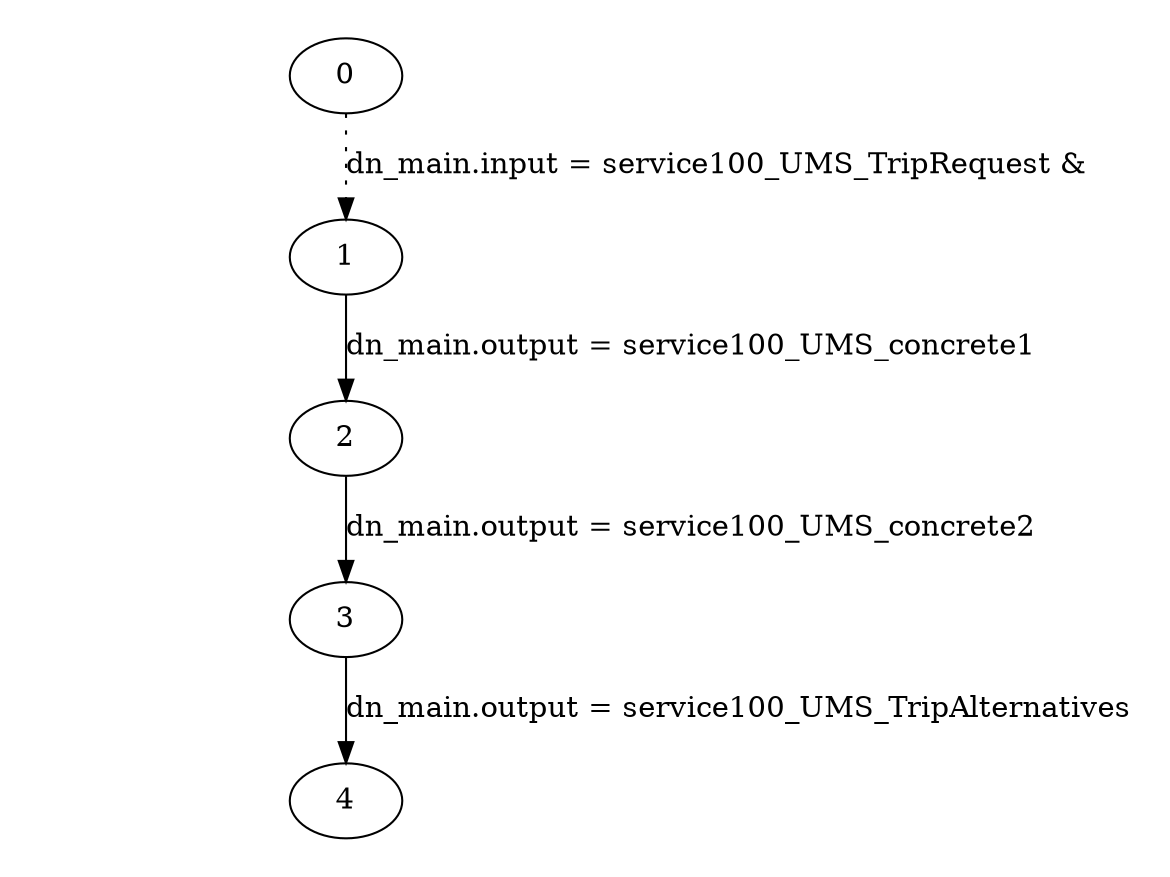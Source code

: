 digraph plan_fsm {
ratio="1.3";
margin="0.2";
size="8.0,11.4";
"0" -> "1" [style=dotted label="dn_main.input = service100_UMS_TripRequest &\n"]
"1" -> "2" [label="dn_main.output = service100_UMS_concrete1"]
"2" -> "3" [label="dn_main.output = service100_UMS_concrete2"]
"3" -> "4" [label="dn_main.output = service100_UMS_TripAlternatives"]
}

